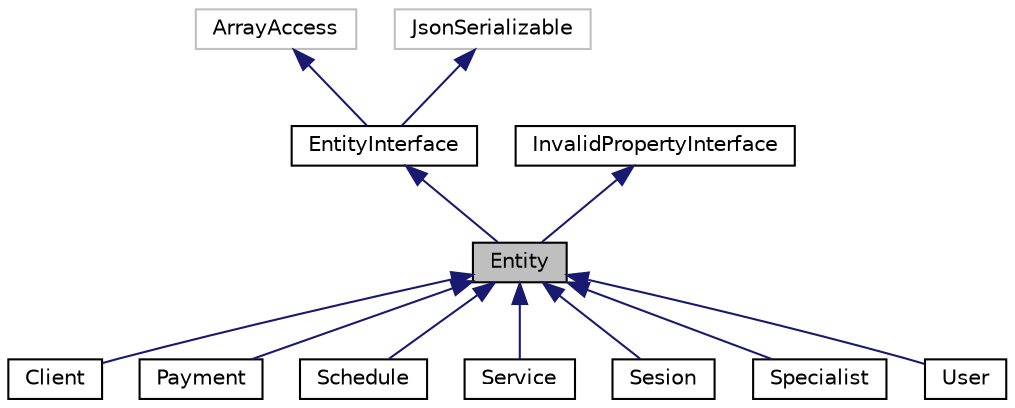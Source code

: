 digraph "Entity"
{
  edge [fontname="Helvetica",fontsize="10",labelfontname="Helvetica",labelfontsize="10"];
  node [fontname="Helvetica",fontsize="10",shape=record];
  Node1 [label="Entity",height=0.2,width=0.4,color="black", fillcolor="grey75", style="filled", fontcolor="black"];
  Node2 -> Node1 [dir="back",color="midnightblue",fontsize="10",style="solid",fontname="Helvetica"];
  Node2 [label="EntityInterface",height=0.2,width=0.4,color="black", fillcolor="white", style="filled",URL="$interface_cake_1_1_datasource_1_1_entity_interface.html"];
  Node3 -> Node2 [dir="back",color="midnightblue",fontsize="10",style="solid",fontname="Helvetica"];
  Node3 [label="ArrayAccess",height=0.2,width=0.4,color="grey75", fillcolor="white", style="filled"];
  Node4 -> Node2 [dir="back",color="midnightblue",fontsize="10",style="solid",fontname="Helvetica"];
  Node4 [label="JsonSerializable",height=0.2,width=0.4,color="grey75", fillcolor="white", style="filled"];
  Node5 -> Node1 [dir="back",color="midnightblue",fontsize="10",style="solid",fontname="Helvetica"];
  Node5 [label="InvalidPropertyInterface",height=0.2,width=0.4,color="black", fillcolor="white", style="filled",URL="$interface_cake_1_1_datasource_1_1_invalid_property_interface.html"];
  Node1 -> Node6 [dir="back",color="midnightblue",fontsize="10",style="solid",fontname="Helvetica"];
  Node6 [label="Client",height=0.2,width=0.4,color="black", fillcolor="white", style="filled",URL="$class_app_1_1_model_1_1_entity_1_1_client.html"];
  Node1 -> Node7 [dir="back",color="midnightblue",fontsize="10",style="solid",fontname="Helvetica"];
  Node7 [label="Payment",height=0.2,width=0.4,color="black", fillcolor="white", style="filled",URL="$class_app_1_1_model_1_1_entity_1_1_payment.html"];
  Node1 -> Node8 [dir="back",color="midnightblue",fontsize="10",style="solid",fontname="Helvetica"];
  Node8 [label="Schedule",height=0.2,width=0.4,color="black", fillcolor="white", style="filled",URL="$class_app_1_1_model_1_1_entity_1_1_schedule.html"];
  Node1 -> Node9 [dir="back",color="midnightblue",fontsize="10",style="solid",fontname="Helvetica"];
  Node9 [label="Service",height=0.2,width=0.4,color="black", fillcolor="white", style="filled",URL="$class_app_1_1_model_1_1_entity_1_1_service.html"];
  Node1 -> Node10 [dir="back",color="midnightblue",fontsize="10",style="solid",fontname="Helvetica"];
  Node10 [label="Sesion",height=0.2,width=0.4,color="black", fillcolor="white", style="filled",URL="$class_app_1_1_model_1_1_entity_1_1_sesion.html"];
  Node1 -> Node11 [dir="back",color="midnightblue",fontsize="10",style="solid",fontname="Helvetica"];
  Node11 [label="Specialist",height=0.2,width=0.4,color="black", fillcolor="white", style="filled",URL="$class_app_1_1_model_1_1_entity_1_1_specialist.html"];
  Node1 -> Node12 [dir="back",color="midnightblue",fontsize="10",style="solid",fontname="Helvetica"];
  Node12 [label="User",height=0.2,width=0.4,color="black", fillcolor="white", style="filled",URL="$class_app_1_1_model_1_1_entity_1_1_user.html"];
}
